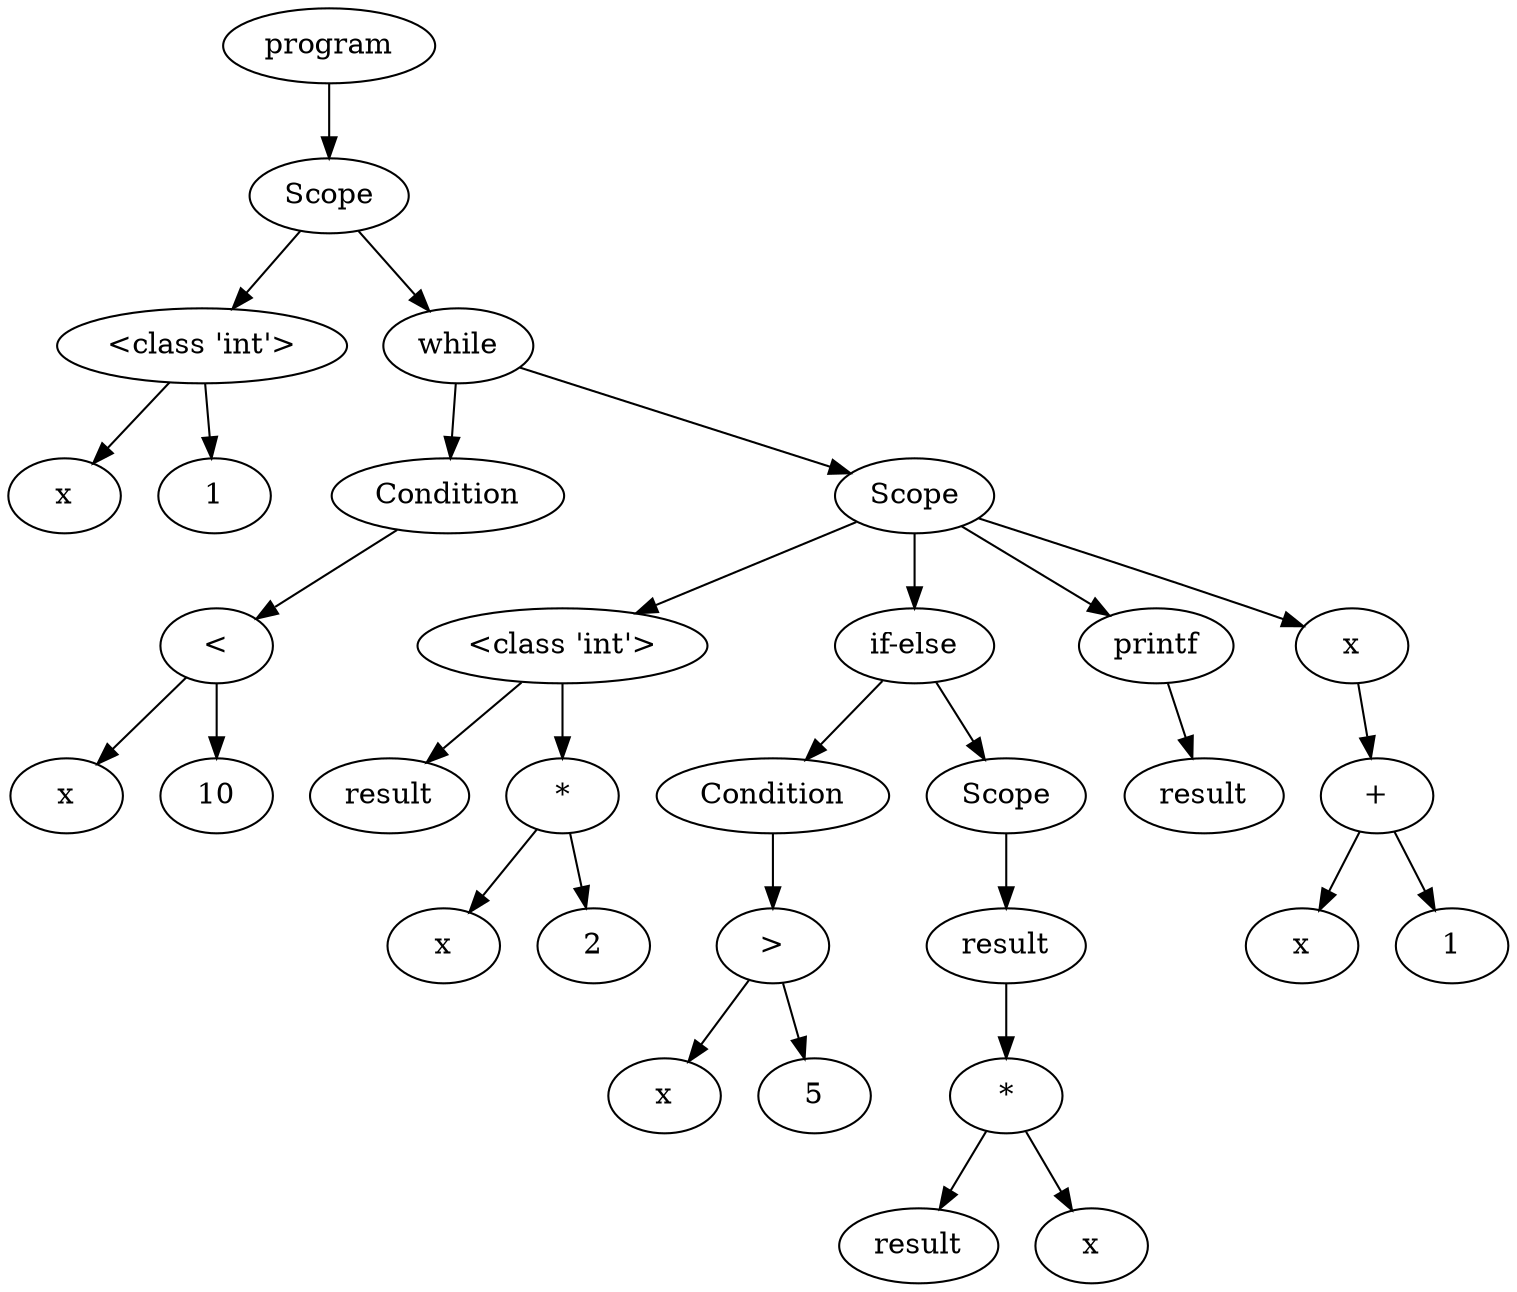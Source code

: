 digraph G { 
"<AST.AST object at 0x0000022460BD6910> (0)"[label="program"]
"<AST.AST object at 0x0000022460BD60D0> (1)"[label="Scope"]
"<AST.AST object at 0x0000022460BD6910> (0)"->"<AST.AST object at 0x0000022460BD60D0> (1)"
"<AST.AST object at 0x0000022460BD60D0> (1)"[label="Scope"]
"<AST.ASTDataType object at 0x0000022460BD63A0> (2)"[label="<class 'int'>"]
"<AST.AST object at 0x0000022460BD60D0> (1)"->"<AST.ASTDataType object at 0x0000022460BD63A0> (2)"
"<AST.ASTDataType object at 0x0000022460BD63A0> (2)"[label="<class 'int'>"]
"<AST.ASTVariable object at 0x0000022460BD64F0> (3)"[label="x"]
"<AST.ASTDataType object at 0x0000022460BD63A0> (2)"->"<AST.ASTVariable object at 0x0000022460BD64F0> (3)"
"<AST.AST object at 0x0000022460BD64C0> (3)"[label="1"]
"<AST.ASTDataType object at 0x0000022460BD63A0> (2)"->"<AST.AST object at 0x0000022460BD64C0> (3)"
"<AST.AST object at 0x0000022460BD6B20> (2)"[label="while"]
"<AST.AST object at 0x0000022460BD60D0> (1)"->"<AST.AST object at 0x0000022460BD6B20> (2)"
"<AST.AST object at 0x0000022460BD6B20> (2)"[label="while"]
"<AST.AST object at 0x0000022460BD6940> (3)"[label="Condition"]
"<AST.AST object at 0x0000022460BD6B20> (2)"->"<AST.AST object at 0x0000022460BD6940> (3)"
"<AST.AST object at 0x0000022460BD6940> (3)"[label="Condition"]
"<AST.ASTOperator object at 0x0000022460BD6700> (4)"[label="<"]
"<AST.AST object at 0x0000022460BD6940> (3)"->"<AST.ASTOperator object at 0x0000022460BD6700> (4)"
"<AST.ASTOperator object at 0x0000022460BD6700> (4)"[label="<"]
"<AST.ASTVariable object at 0x0000022460BD68B0> (5)"[label="x"]
"<AST.ASTOperator object at 0x0000022460BD6700> (4)"->"<AST.ASTVariable object at 0x0000022460BD68B0> (5)"
"<AST.AST object at 0x0000022460BD68E0> (5)"[label="10"]
"<AST.ASTOperator object at 0x0000022460BD6700> (4)"->"<AST.AST object at 0x0000022460BD68E0> (5)"
"<AST.AST object at 0x0000022460BD6B50> (3)"[label="Scope"]
"<AST.AST object at 0x0000022460BD6B20> (2)"->"<AST.AST object at 0x0000022460BD6B50> (3)"
"<AST.AST object at 0x0000022460BD6B50> (3)"[label="Scope"]
"<AST.ASTDataType object at 0x0000022460BD6160> (4)"[label="<class 'int'>"]
"<AST.AST object at 0x0000022460BD6B50> (3)"->"<AST.ASTDataType object at 0x0000022460BD6160> (4)"
"<AST.ASTDataType object at 0x0000022460BD6160> (4)"[label="<class 'int'>"]
"<AST.ASTVariable object at 0x0000022460BD6550> (5)"[label="result"]
"<AST.ASTDataType object at 0x0000022460BD6160> (4)"->"<AST.ASTVariable object at 0x0000022460BD6550> (5)"
"<AST.ASTOperator object at 0x0000022460BD6640> (5)"[label="*"]
"<AST.ASTDataType object at 0x0000022460BD6160> (4)"->"<AST.ASTOperator object at 0x0000022460BD6640> (5)"
"<AST.ASTOperator object at 0x0000022460BD6640> (5)"[label="*"]
"<AST.ASTVariable object at 0x0000022460BD6220> (6)"[label="x"]
"<AST.ASTOperator object at 0x0000022460BD6640> (5)"->"<AST.ASTVariable object at 0x0000022460BD6220> (6)"
"<AST.AST object at 0x0000022460BD63D0> (6)"[label="2"]
"<AST.ASTOperator object at 0x0000022460BD6640> (5)"->"<AST.AST object at 0x0000022460BD63D0> (6)"
"<AST.AST object at 0x0000022460BD61C0> (4)"[label="if-else"]
"<AST.AST object at 0x0000022460BD6B50> (3)"->"<AST.AST object at 0x0000022460BD61C0> (4)"
"<AST.AST object at 0x0000022460BD61C0> (4)"[label="if-else"]
"<AST.AST object at 0x0000022460BD6BE0> (5)"[label="Condition"]
"<AST.AST object at 0x0000022460BD61C0> (4)"->"<AST.AST object at 0x0000022460BD6BE0> (5)"
"<AST.AST object at 0x0000022460BD6BE0> (5)"[label="Condition"]
"<AST.ASTOperator object at 0x0000022460BD69D0> (6)"[label=">"]
"<AST.AST object at 0x0000022460BD6BE0> (5)"->"<AST.ASTOperator object at 0x0000022460BD69D0> (6)"
"<AST.ASTOperator object at 0x0000022460BD69D0> (6)"[label=">"]
"<AST.ASTVariable object at 0x0000022460BD6730> (7)"[label="x"]
"<AST.ASTOperator object at 0x0000022460BD69D0> (6)"->"<AST.ASTVariable object at 0x0000022460BD6730> (7)"
"<AST.AST object at 0x0000022460BD6760> (7)"[label="5"]
"<AST.ASTOperator object at 0x0000022460BD69D0> (6)"->"<AST.AST object at 0x0000022460BD6760> (7)"
"<AST.AST object at 0x0000022460BD6370> (5)"[label="Scope"]
"<AST.AST object at 0x0000022460BD61C0> (4)"->"<AST.AST object at 0x0000022460BD6370> (5)"
"<AST.AST object at 0x0000022460BD6370> (5)"[label="Scope"]
"<AST.ASTVariable object at 0x0000022460BD67F0> (6)"[label="result"]
"<AST.AST object at 0x0000022460BD6370> (5)"->"<AST.ASTVariable object at 0x0000022460BD67F0> (6)"
"<AST.ASTVariable object at 0x0000022460BD67F0> (6)"[label="result"]
"<AST.ASTOperator object at 0x0000022460BD6460> (7)"[label="*"]
"<AST.ASTVariable object at 0x0000022460BD67F0> (6)"->"<AST.ASTOperator object at 0x0000022460BD6460> (7)"
"<AST.ASTOperator object at 0x0000022460BD6460> (7)"[label="*"]
"<AST.ASTVariable object at 0x0000022460BD61F0> (8)"[label="result"]
"<AST.ASTOperator object at 0x0000022460BD6460> (7)"->"<AST.ASTVariable object at 0x0000022460BD61F0> (8)"
"<AST.ASTVariable object at 0x0000022460BD6880> (8)"[label="x"]
"<AST.ASTOperator object at 0x0000022460BD6460> (7)"->"<AST.ASTVariable object at 0x0000022460BD6880> (8)"
"<AST.ASTPrintf object at 0x0000022460BD67C0> (4)"[label="printf"]
"<AST.AST object at 0x0000022460BD6B50> (3)"->"<AST.ASTPrintf object at 0x0000022460BD67C0> (4)"
"<AST.ASTPrintf object at 0x0000022460BD67C0> (4)"[label="printf"]
"<AST.ASTVariable object at 0x0000022460BD11C0> (5)"[label="result"]
"<AST.ASTPrintf object at 0x0000022460BD67C0> (4)"->"<AST.ASTVariable object at 0x0000022460BD11C0> (5)"
"<AST.ASTVariable object at 0x0000022460BD11F0> (4)"[label="x"]
"<AST.AST object at 0x0000022460BD6B50> (3)"->"<AST.ASTVariable object at 0x0000022460BD11F0> (4)"
"<AST.ASTVariable object at 0x0000022460BD11F0> (4)"[label="x"]
"<AST.ASTOperator object at 0x0000022460BD1F70> (5)"[label="+"]
"<AST.ASTVariable object at 0x0000022460BD11F0> (4)"->"<AST.ASTOperator object at 0x0000022460BD1F70> (5)"
"<AST.ASTOperator object at 0x0000022460BD1F70> (5)"[label="+"]
"<AST.ASTVariable object at 0x0000022460BD1250> (6)"[label="x"]
"<AST.ASTOperator object at 0x0000022460BD1F70> (5)"->"<AST.ASTVariable object at 0x0000022460BD1250> (6)"
"<AST.AST object at 0x0000022460BD1670> (6)"[label="1"]
"<AST.ASTOperator object at 0x0000022460BD1F70> (5)"->"<AST.AST object at 0x0000022460BD1670> (6)"
}